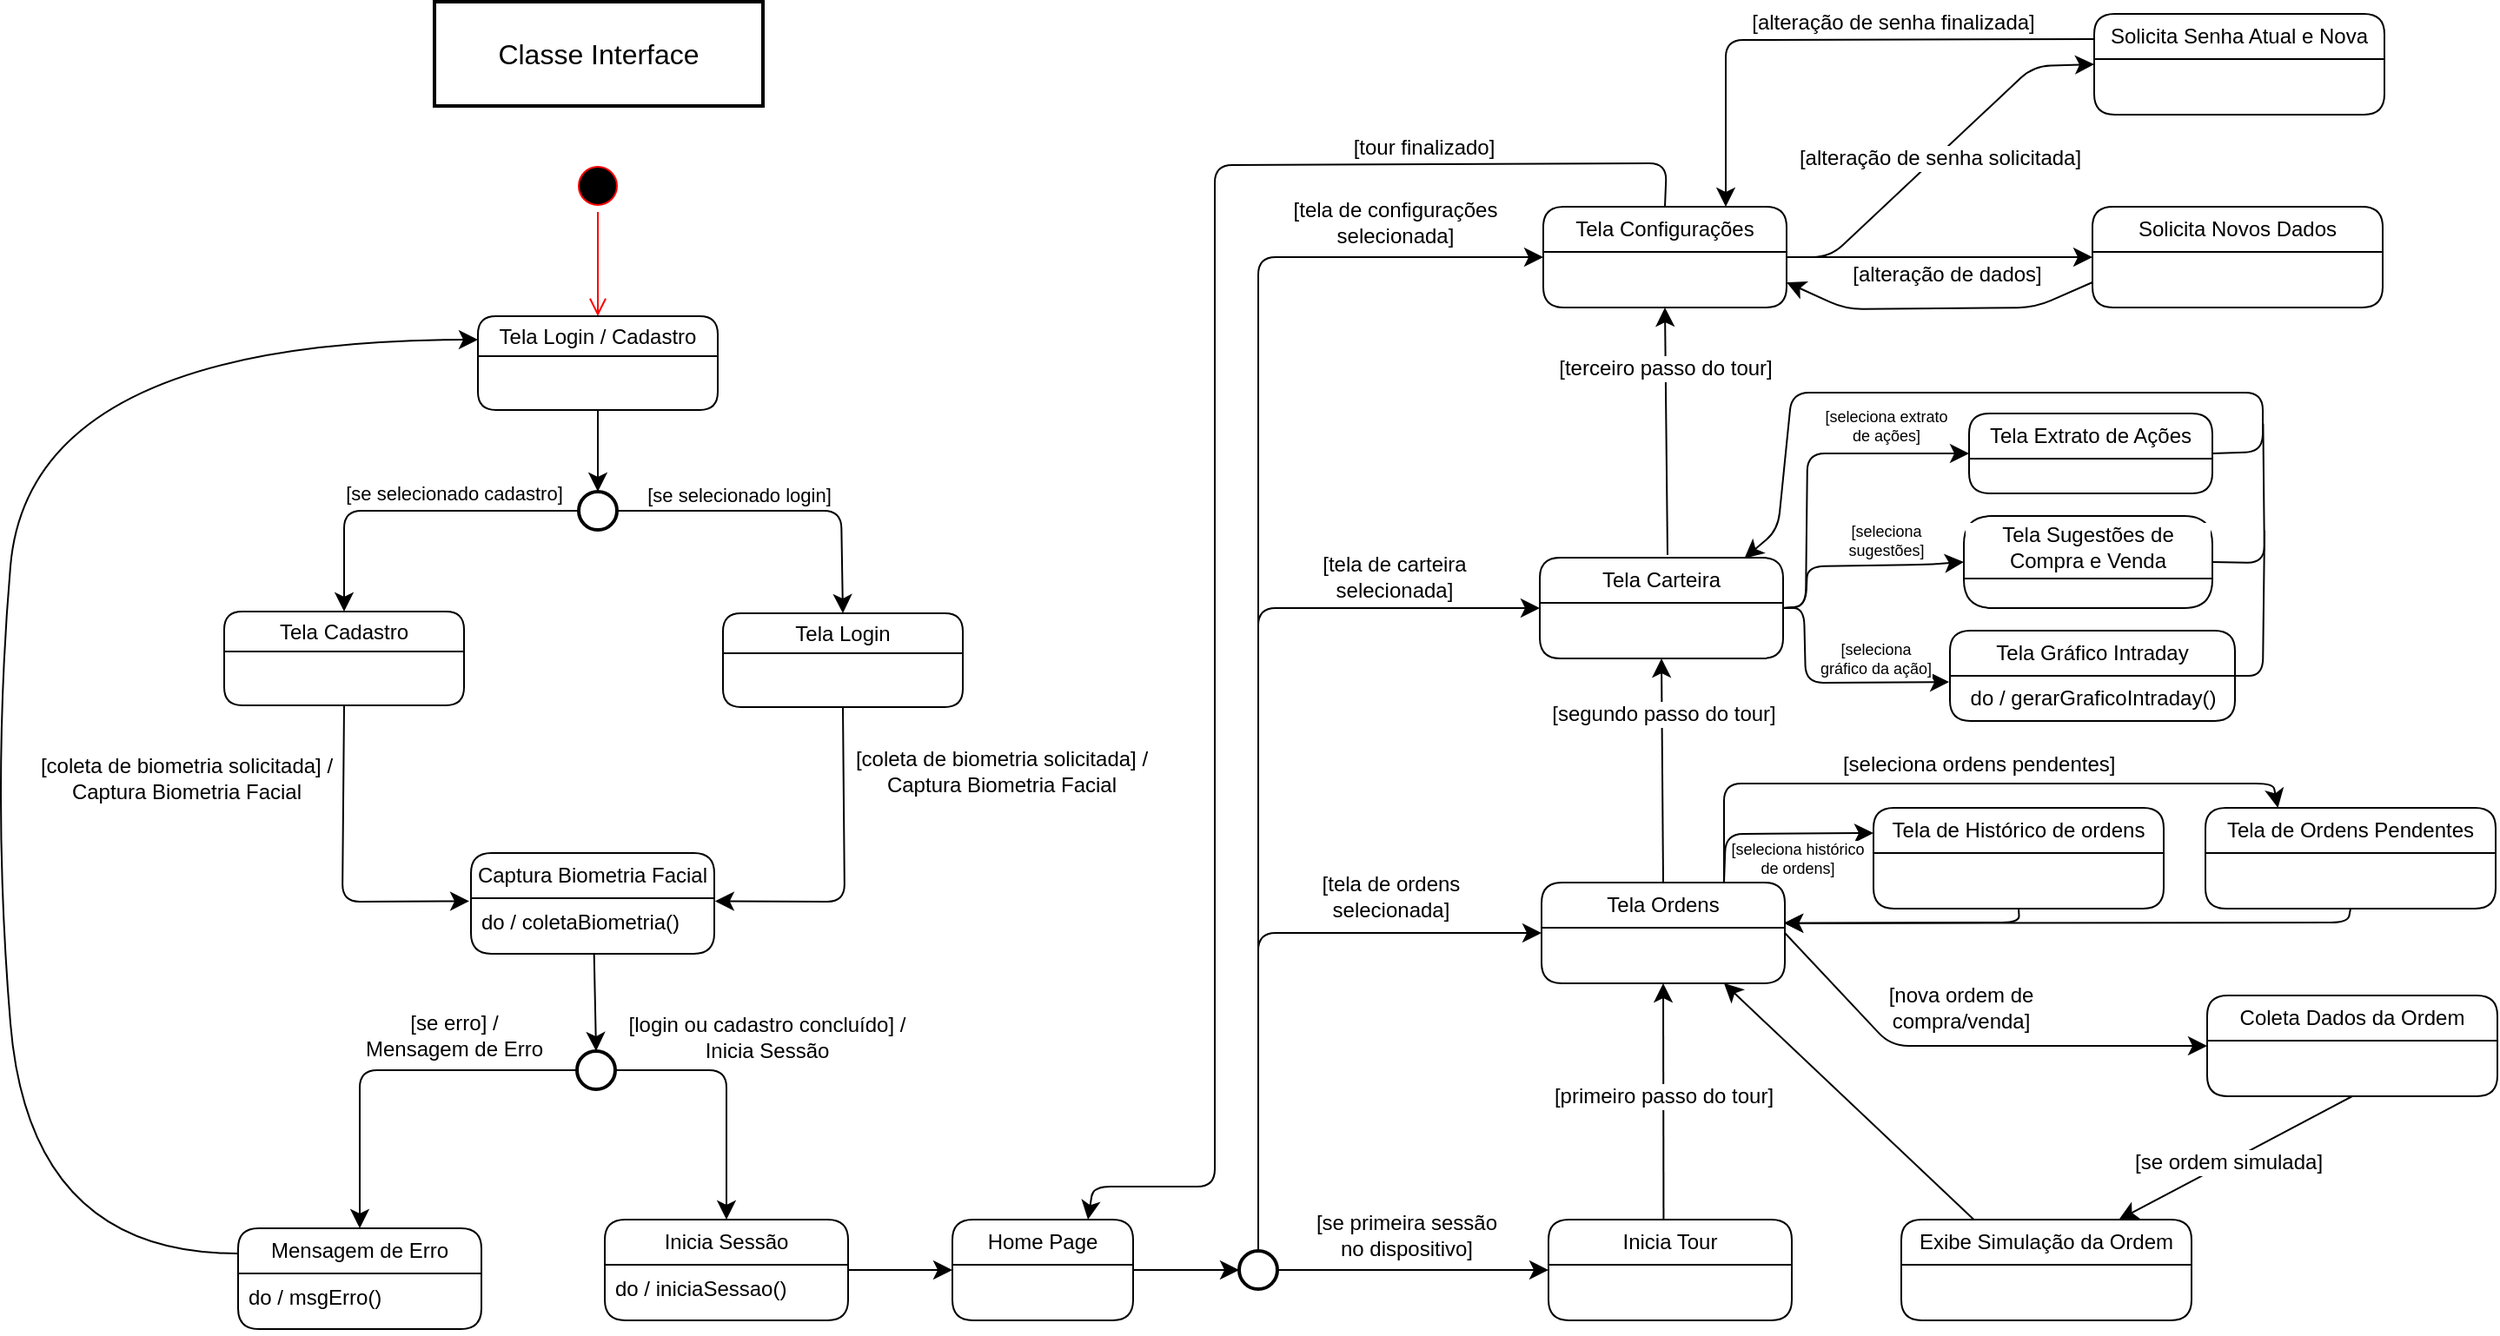 <mxfile version="24.7.17">
  <diagram name="Page-1" id="nLjIL5ShJ_EFC-3VaInb">
    <mxGraphModel dx="974" dy="737" grid="0" gridSize="10" guides="0" tooltips="1" connect="1" arrows="1" fold="1" page="0" pageScale="1" pageWidth="1920" pageHeight="1200" math="0" shadow="0">
      <root>
        <mxCell id="0" />
        <mxCell id="1" parent="0" />
        <mxCell id="wCkz0H7KtMYV56XHKhYk-1" value="&lt;font style=&quot;font-size: 16px;&quot;&gt;Classe Interface&lt;/font&gt;" style="rounded=0;whiteSpace=wrap;html=1;strokeWidth=2;" vertex="1" parent="1">
          <mxGeometry x="117" y="-103" width="189" height="60" as="geometry" />
        </mxCell>
        <mxCell id="wCkz0H7KtMYV56XHKhYk-2" value="" style="ellipse;html=1;shape=startState;fillColor=#000000;strokeColor=#ff0000;" vertex="1" parent="1">
          <mxGeometry x="196" y="-12" width="30" height="30" as="geometry" />
        </mxCell>
        <mxCell id="wCkz0H7KtMYV56XHKhYk-3" value="" style="edgeStyle=orthogonalEdgeStyle;html=1;verticalAlign=bottom;endArrow=open;endSize=8;strokeColor=#ff0000;rounded=0;fontSize=12;curved=1;" edge="1" source="wCkz0H7KtMYV56XHKhYk-2" parent="1">
          <mxGeometry relative="1" as="geometry">
            <mxPoint x="211" y="78" as="targetPoint" />
          </mxGeometry>
        </mxCell>
        <mxCell id="wCkz0H7KtMYV56XHKhYk-15" style="edgeStyle=none;curved=1;rounded=0;orthogonalLoop=1;jettySize=auto;html=1;exitX=0.5;exitY=1;exitDx=0;exitDy=0;entryX=0.5;entryY=0;entryDx=0;entryDy=0;fontSize=12;startSize=8;endSize=8;" edge="1" parent="1" source="wCkz0H7KtMYV56XHKhYk-10" target="wCkz0H7KtMYV56XHKhYk-14">
          <mxGeometry relative="1" as="geometry" />
        </mxCell>
        <mxCell id="wCkz0H7KtMYV56XHKhYk-10" value="Tela Login / Cadastro" style="swimlane;fontStyle=0;childLayout=stackLayout;horizontal=1;startSize=23;fillColor=none;horizontalStack=0;resizeParent=1;resizeParentMax=0;resizeLast=0;collapsible=1;marginBottom=0;whiteSpace=wrap;html=1;rounded=1;" vertex="1" parent="1">
          <mxGeometry x="142" y="78" width="138" height="54" as="geometry" />
        </mxCell>
        <mxCell id="wCkz0H7KtMYV56XHKhYk-21" style="edgeStyle=none;curved=0;rounded=1;orthogonalLoop=1;jettySize=auto;html=1;exitX=1;exitY=0.5;exitDx=0;exitDy=0;entryX=0.5;entryY=0;entryDx=0;entryDy=0;fontSize=12;startSize=8;endSize=8;" edge="1" parent="1" source="wCkz0H7KtMYV56XHKhYk-14" target="wCkz0H7KtMYV56XHKhYk-16">
          <mxGeometry relative="1" as="geometry">
            <Array as="points">
              <mxPoint x="351" y="190" />
            </Array>
          </mxGeometry>
        </mxCell>
        <mxCell id="wCkz0H7KtMYV56XHKhYk-22" style="edgeStyle=none;curved=0;rounded=1;orthogonalLoop=1;jettySize=auto;html=1;exitX=0;exitY=0.5;exitDx=0;exitDy=0;entryX=0.5;entryY=0;entryDx=0;entryDy=0;fontSize=12;startSize=8;endSize=8;" edge="1" parent="1" source="wCkz0H7KtMYV56XHKhYk-14" target="wCkz0H7KtMYV56XHKhYk-17">
          <mxGeometry relative="1" as="geometry">
            <Array as="points">
              <mxPoint x="65" y="190" />
            </Array>
          </mxGeometry>
        </mxCell>
        <mxCell id="wCkz0H7KtMYV56XHKhYk-14" value="" style="ellipse;whiteSpace=wrap;html=1;aspect=fixed;strokeWidth=2;" vertex="1" parent="1">
          <mxGeometry x="200" y="179" width="22" height="22" as="geometry" />
        </mxCell>
        <mxCell id="wCkz0H7KtMYV56XHKhYk-16" value="Tela Login" style="swimlane;fontStyle=0;childLayout=stackLayout;horizontal=1;startSize=23;fillColor=none;horizontalStack=0;resizeParent=1;resizeParentMax=0;resizeLast=0;collapsible=1;marginBottom=0;whiteSpace=wrap;html=1;rounded=1;" vertex="1" parent="1">
          <mxGeometry x="283" y="249" width="138" height="54" as="geometry" />
        </mxCell>
        <mxCell id="wCkz0H7KtMYV56XHKhYk-17" value="Tela Cadastro" style="swimlane;fontStyle=0;childLayout=stackLayout;horizontal=1;startSize=23;fillColor=none;horizontalStack=0;resizeParent=1;resizeParentMax=0;resizeLast=0;collapsible=1;marginBottom=0;whiteSpace=wrap;html=1;rounded=1;" vertex="1" parent="1">
          <mxGeometry x="-4" y="248" width="138" height="54" as="geometry" />
        </mxCell>
        <mxCell id="wCkz0H7KtMYV56XHKhYk-20" value="[se selecionado cadastro]" style="text;html=1;align=center;verticalAlign=middle;resizable=0;points=[];autosize=1;strokeColor=none;fillColor=none;fontSize=11;" vertex="1" parent="1">
          <mxGeometry x="56" y="167" width="143" height="25" as="geometry" />
        </mxCell>
        <mxCell id="wCkz0H7KtMYV56XHKhYk-23" value="[se selecionado login]" style="text;html=1;align=center;verticalAlign=middle;resizable=0;points=[];autosize=1;strokeColor=none;fillColor=none;fontSize=11;" vertex="1" parent="1">
          <mxGeometry x="230" y="168" width="124" height="25" as="geometry" />
        </mxCell>
        <mxCell id="wCkz0H7KtMYV56XHKhYk-25" value="Captura Biometria Facial" style="swimlane;fontStyle=0;childLayout=stackLayout;horizontal=1;startSize=26;fillColor=none;horizontalStack=0;resizeParent=1;resizeParentMax=0;resizeLast=0;collapsible=1;marginBottom=0;whiteSpace=wrap;html=1;fontFamily=Helvetica;fontSize=12;fontColor=default;labelBackgroundColor=default;rounded=1;" vertex="1" parent="1">
          <mxGeometry x="138" y="387" width="140" height="58" as="geometry" />
        </mxCell>
        <mxCell id="wCkz0H7KtMYV56XHKhYk-28" value="do / coletaBiometria()" style="text;strokeColor=none;fillColor=none;align=left;verticalAlign=top;spacingLeft=4;spacingRight=4;overflow=hidden;rotatable=0;points=[[0,0.5],[1,0.5]];portConstraint=eastwest;whiteSpace=wrap;html=1;fontFamily=Helvetica;fontSize=12;fontColor=default;labelBackgroundColor=default;" vertex="1" parent="wCkz0H7KtMYV56XHKhYk-25">
          <mxGeometry y="26" width="140" height="32" as="geometry" />
        </mxCell>
        <mxCell id="wCkz0H7KtMYV56XHKhYk-29" style="edgeStyle=none;shape=connector;curved=0;rounded=1;orthogonalLoop=1;jettySize=auto;html=1;exitX=0.5;exitY=1;exitDx=0;exitDy=0;entryX=-0.007;entryY=0.054;entryDx=0;entryDy=0;entryPerimeter=0;strokeColor=default;align=center;verticalAlign=middle;fontFamily=Helvetica;fontSize=12;fontColor=default;labelBackgroundColor=default;startSize=8;endArrow=classic;endSize=8;" edge="1" parent="1" source="wCkz0H7KtMYV56XHKhYk-17" target="wCkz0H7KtMYV56XHKhYk-28">
          <mxGeometry relative="1" as="geometry">
            <Array as="points">
              <mxPoint x="64" y="415" />
            </Array>
          </mxGeometry>
        </mxCell>
        <mxCell id="wCkz0H7KtMYV56XHKhYk-30" style="edgeStyle=none;shape=connector;curved=0;rounded=1;orthogonalLoop=1;jettySize=auto;html=1;exitX=0.5;exitY=1;exitDx=0;exitDy=0;entryX=1.003;entryY=0.054;entryDx=0;entryDy=0;entryPerimeter=0;strokeColor=default;align=center;verticalAlign=middle;fontFamily=Helvetica;fontSize=12;fontColor=default;labelBackgroundColor=default;startSize=8;endArrow=classic;endSize=8;" edge="1" parent="1" source="wCkz0H7KtMYV56XHKhYk-16" target="wCkz0H7KtMYV56XHKhYk-28">
          <mxGeometry relative="1" as="geometry">
            <Array as="points">
              <mxPoint x="353" y="415" />
            </Array>
          </mxGeometry>
        </mxCell>
        <mxCell id="wCkz0H7KtMYV56XHKhYk-31" value="[coleta de biometria solicitada] / Captura Biometria Facial" style="text;html=1;align=center;verticalAlign=middle;whiteSpace=wrap;rounded=0;fontSize=12;fontFamily=Helvetica;fontColor=default;labelBackgroundColor=default;" vertex="1" parent="1">
          <mxGeometry x="-112" y="329" width="173" height="30" as="geometry" />
        </mxCell>
        <mxCell id="wCkz0H7KtMYV56XHKhYk-32" value="[coleta de biometria solicitada] / Captura Biometria Facial" style="text;html=1;align=center;verticalAlign=middle;whiteSpace=wrap;rounded=0;fontSize=12;fontFamily=Helvetica;fontColor=default;labelBackgroundColor=default;" vertex="1" parent="1">
          <mxGeometry x="357" y="325" width="173" height="30" as="geometry" />
        </mxCell>
        <mxCell id="wCkz0H7KtMYV56XHKhYk-61" style="edgeStyle=none;shape=connector;curved=0;rounded=1;orthogonalLoop=1;jettySize=auto;html=1;exitX=1;exitY=0.5;exitDx=0;exitDy=0;entryX=0;entryY=0.5;entryDx=0;entryDy=0;strokeColor=default;align=center;verticalAlign=middle;fontFamily=Helvetica;fontSize=12;fontColor=default;labelBackgroundColor=default;startSize=8;endArrow=classic;endSize=8;" edge="1" parent="1" source="wCkz0H7KtMYV56XHKhYk-33" target="wCkz0H7KtMYV56XHKhYk-57">
          <mxGeometry relative="1" as="geometry" />
        </mxCell>
        <mxCell id="wCkz0H7KtMYV56XHKhYk-33" value="Inicia Sessão" style="swimlane;fontStyle=0;childLayout=stackLayout;horizontal=1;startSize=26;fillColor=none;horizontalStack=0;resizeParent=1;resizeParentMax=0;resizeLast=0;collapsible=1;marginBottom=0;whiteSpace=wrap;html=1;fontFamily=Helvetica;fontSize=12;fontColor=default;labelBackgroundColor=default;rounded=1;" vertex="1" parent="1">
          <mxGeometry x="215" y="598" width="140" height="58" as="geometry" />
        </mxCell>
        <mxCell id="wCkz0H7KtMYV56XHKhYk-34" value="do / iniciaSessao()" style="text;strokeColor=none;fillColor=none;align=left;verticalAlign=top;spacingLeft=4;spacingRight=4;overflow=hidden;rotatable=0;points=[[0,0.5],[1,0.5]];portConstraint=eastwest;whiteSpace=wrap;html=1;fontFamily=Helvetica;fontSize=12;fontColor=default;labelBackgroundColor=default;" vertex="1" parent="wCkz0H7KtMYV56XHKhYk-33">
          <mxGeometry y="26" width="140" height="32" as="geometry" />
        </mxCell>
        <mxCell id="wCkz0H7KtMYV56XHKhYk-36" value="[login ou cadastro concluído] /&lt;div&gt;Inicia Sessão&lt;/div&gt;" style="text;html=1;align=center;verticalAlign=middle;whiteSpace=wrap;rounded=0;fontSize=12;fontFamily=Helvetica;fontColor=default;labelBackgroundColor=default;" vertex="1" parent="1">
          <mxGeometry x="225" y="478" width="167" height="30" as="geometry" />
        </mxCell>
        <mxCell id="wCkz0H7KtMYV56XHKhYk-44" style="edgeStyle=none;shape=connector;curved=1;rounded=0;orthogonalLoop=1;jettySize=auto;html=1;exitX=0;exitY=0.25;exitDx=0;exitDy=0;entryX=0;entryY=0.25;entryDx=0;entryDy=0;strokeColor=default;align=center;verticalAlign=middle;fontFamily=Helvetica;fontSize=12;fontColor=default;labelBackgroundColor=default;startSize=8;endArrow=classic;endSize=8;" edge="1" parent="1" source="wCkz0H7KtMYV56XHKhYk-37" target="wCkz0H7KtMYV56XHKhYk-10">
          <mxGeometry relative="1" as="geometry">
            <Array as="points">
              <mxPoint x="-116" y="618" />
              <mxPoint x="-138" y="352" />
              <mxPoint x="-116" y="92" />
            </Array>
          </mxGeometry>
        </mxCell>
        <mxCell id="wCkz0H7KtMYV56XHKhYk-37" value="Mensagem de Erro" style="swimlane;fontStyle=0;childLayout=stackLayout;horizontal=1;startSize=26;fillColor=none;horizontalStack=0;resizeParent=1;resizeParentMax=0;resizeLast=0;collapsible=1;marginBottom=0;whiteSpace=wrap;html=1;fontFamily=Helvetica;fontSize=12;fontColor=default;labelBackgroundColor=default;rounded=1;" vertex="1" parent="1">
          <mxGeometry x="4" y="603" width="140" height="58" as="geometry" />
        </mxCell>
        <mxCell id="wCkz0H7KtMYV56XHKhYk-38" value="do / msgErro()" style="text;strokeColor=none;fillColor=none;align=left;verticalAlign=top;spacingLeft=4;spacingRight=4;overflow=hidden;rotatable=0;points=[[0,0.5],[1,0.5]];portConstraint=eastwest;whiteSpace=wrap;html=1;fontFamily=Helvetica;fontSize=12;fontColor=default;labelBackgroundColor=default;" vertex="1" parent="wCkz0H7KtMYV56XHKhYk-37">
          <mxGeometry y="26" width="140" height="32" as="geometry" />
        </mxCell>
        <mxCell id="wCkz0H7KtMYV56XHKhYk-41" style="edgeStyle=none;shape=connector;curved=0;rounded=1;orthogonalLoop=1;jettySize=auto;html=1;exitX=0;exitY=0.5;exitDx=0;exitDy=0;entryX=0.5;entryY=0;entryDx=0;entryDy=0;strokeColor=default;align=center;verticalAlign=middle;fontFamily=Helvetica;fontSize=12;fontColor=default;labelBackgroundColor=default;startSize=8;endArrow=classic;endSize=8;" edge="1" parent="1" source="wCkz0H7KtMYV56XHKhYk-39" target="wCkz0H7KtMYV56XHKhYk-37">
          <mxGeometry relative="1" as="geometry">
            <Array as="points">
              <mxPoint x="74" y="512" />
            </Array>
          </mxGeometry>
        </mxCell>
        <mxCell id="wCkz0H7KtMYV56XHKhYk-42" style="edgeStyle=none;shape=connector;curved=0;rounded=1;orthogonalLoop=1;jettySize=auto;html=1;exitX=1;exitY=0.5;exitDx=0;exitDy=0;entryX=0.5;entryY=0;entryDx=0;entryDy=0;strokeColor=default;align=center;verticalAlign=middle;fontFamily=Helvetica;fontSize=12;fontColor=default;labelBackgroundColor=default;startSize=8;endArrow=classic;endSize=8;" edge="1" parent="1" source="wCkz0H7KtMYV56XHKhYk-39" target="wCkz0H7KtMYV56XHKhYk-33">
          <mxGeometry relative="1" as="geometry">
            <Array as="points">
              <mxPoint x="285" y="512" />
            </Array>
          </mxGeometry>
        </mxCell>
        <mxCell id="wCkz0H7KtMYV56XHKhYk-39" value="" style="ellipse;whiteSpace=wrap;html=1;aspect=fixed;strokeWidth=2;" vertex="1" parent="1">
          <mxGeometry x="199" y="501" width="22" height="22" as="geometry" />
        </mxCell>
        <mxCell id="wCkz0H7KtMYV56XHKhYk-40" style="edgeStyle=none;shape=connector;curved=0;rounded=1;orthogonalLoop=1;jettySize=auto;html=1;exitX=0.506;exitY=1.006;exitDx=0;exitDy=0;entryX=0.5;entryY=0;entryDx=0;entryDy=0;strokeColor=default;align=center;verticalAlign=middle;fontFamily=Helvetica;fontSize=12;fontColor=default;labelBackgroundColor=default;startSize=8;endArrow=classic;endSize=8;exitPerimeter=0;" edge="1" parent="1" source="wCkz0H7KtMYV56XHKhYk-28" target="wCkz0H7KtMYV56XHKhYk-39">
          <mxGeometry relative="1" as="geometry" />
        </mxCell>
        <mxCell id="wCkz0H7KtMYV56XHKhYk-43" value="[se erro] /&lt;div&gt;Mensagem de Erro&lt;/div&gt;" style="text;html=1;align=center;verticalAlign=middle;whiteSpace=wrap;rounded=0;fontSize=12;fontFamily=Helvetica;fontColor=default;labelBackgroundColor=default;" vertex="1" parent="1">
          <mxGeometry x="67" y="477" width="123" height="30" as="geometry" />
        </mxCell>
        <mxCell id="wCkz0H7KtMYV56XHKhYk-55" style="edgeStyle=none;shape=connector;curved=0;rounded=1;orthogonalLoop=1;jettySize=auto;html=1;exitX=1;exitY=0.5;exitDx=0;exitDy=0;entryX=0;entryY=0.5;entryDx=0;entryDy=0;strokeColor=default;align=center;verticalAlign=middle;fontFamily=Helvetica;fontSize=12;fontColor=default;labelBackgroundColor=default;startSize=8;endArrow=classic;endSize=8;" edge="1" parent="1" source="wCkz0H7KtMYV56XHKhYk-48" target="wCkz0H7KtMYV56XHKhYk-54">
          <mxGeometry relative="1" as="geometry" />
        </mxCell>
        <mxCell id="wCkz0H7KtMYV56XHKhYk-62" style="edgeStyle=none;shape=connector;curved=0;rounded=1;orthogonalLoop=1;jettySize=auto;html=1;exitX=0.5;exitY=0;exitDx=0;exitDy=0;entryX=0;entryY=0.5;entryDx=0;entryDy=0;strokeColor=default;align=center;verticalAlign=middle;fontFamily=Helvetica;fontSize=12;fontColor=default;labelBackgroundColor=default;startSize=8;endArrow=classic;endSize=8;" edge="1" parent="1" source="wCkz0H7KtMYV56XHKhYk-48" target="wCkz0H7KtMYV56XHKhYk-53">
          <mxGeometry relative="1" as="geometry">
            <Array as="points">
              <mxPoint x="591" y="433" />
            </Array>
          </mxGeometry>
        </mxCell>
        <mxCell id="wCkz0H7KtMYV56XHKhYk-63" style="edgeStyle=none;shape=connector;curved=0;rounded=1;orthogonalLoop=1;jettySize=auto;html=1;exitX=0.5;exitY=0;exitDx=0;exitDy=0;entryX=0;entryY=0.5;entryDx=0;entryDy=0;strokeColor=default;align=center;verticalAlign=middle;fontFamily=Helvetica;fontSize=12;fontColor=default;labelBackgroundColor=default;startSize=8;endArrow=classic;endSize=8;" edge="1" parent="1" source="wCkz0H7KtMYV56XHKhYk-48" target="wCkz0H7KtMYV56XHKhYk-52">
          <mxGeometry relative="1" as="geometry">
            <Array as="points">
              <mxPoint x="591" y="246" />
            </Array>
          </mxGeometry>
        </mxCell>
        <mxCell id="wCkz0H7KtMYV56XHKhYk-64" style="edgeStyle=none;shape=connector;curved=0;rounded=1;orthogonalLoop=1;jettySize=auto;html=1;exitX=0.5;exitY=0;exitDx=0;exitDy=0;entryX=0;entryY=0.5;entryDx=0;entryDy=0;strokeColor=default;align=center;verticalAlign=middle;fontFamily=Helvetica;fontSize=12;fontColor=default;labelBackgroundColor=default;startSize=8;endArrow=classic;endSize=8;" edge="1" parent="1" source="wCkz0H7KtMYV56XHKhYk-48" target="wCkz0H7KtMYV56XHKhYk-50">
          <mxGeometry relative="1" as="geometry">
            <Array as="points">
              <mxPoint x="591" y="44" />
            </Array>
          </mxGeometry>
        </mxCell>
        <mxCell id="wCkz0H7KtMYV56XHKhYk-48" value="" style="ellipse;whiteSpace=wrap;html=1;aspect=fixed;strokeWidth=2;" vertex="1" parent="1">
          <mxGeometry x="580" y="616" width="22" height="22" as="geometry" />
        </mxCell>
        <mxCell id="wCkz0H7KtMYV56XHKhYk-73" style="edgeStyle=none;shape=connector;curved=0;rounded=1;orthogonalLoop=1;jettySize=auto;html=1;exitX=0.5;exitY=0;exitDx=0;exitDy=0;entryX=0.75;entryY=0;entryDx=0;entryDy=0;strokeColor=default;align=center;verticalAlign=middle;fontFamily=Helvetica;fontSize=12;fontColor=default;labelBackgroundColor=default;startSize=8;endArrow=classic;endSize=8;" edge="1" parent="1" source="wCkz0H7KtMYV56XHKhYk-50" target="wCkz0H7KtMYV56XHKhYk-57">
          <mxGeometry relative="1" as="geometry">
            <Array as="points">
              <mxPoint x="826" y="-10" />
              <mxPoint x="566" y="-9" />
              <mxPoint x="566" y="579" />
              <mxPoint x="496" y="579" />
            </Array>
          </mxGeometry>
        </mxCell>
        <mxCell id="wCkz0H7KtMYV56XHKhYk-74" value="[tour finalizado]" style="edgeLabel;html=1;align=center;verticalAlign=middle;resizable=0;points=[];fontSize=12;fontFamily=Helvetica;fontColor=default;labelBackgroundColor=default;" vertex="1" connectable="0" parent="wCkz0H7KtMYV56XHKhYk-73">
          <mxGeometry x="-0.658" relative="1" as="geometry">
            <mxPoint x="-1" y="-10" as="offset" />
          </mxGeometry>
        </mxCell>
        <mxCell id="wCkz0H7KtMYV56XHKhYk-77" style="edgeStyle=none;shape=connector;curved=0;rounded=1;orthogonalLoop=1;jettySize=auto;html=1;exitX=1;exitY=0.5;exitDx=0;exitDy=0;entryX=0;entryY=0.5;entryDx=0;entryDy=0;strokeColor=default;align=center;verticalAlign=middle;fontFamily=Helvetica;fontSize=12;fontColor=default;labelBackgroundColor=default;startSize=8;endArrow=classic;endSize=8;" edge="1" parent="1" source="wCkz0H7KtMYV56XHKhYk-50" target="wCkz0H7KtMYV56XHKhYk-76">
          <mxGeometry relative="1" as="geometry">
            <Array as="points">
              <mxPoint x="920" y="44" />
              <mxPoint x="1037" y="-66" />
            </Array>
          </mxGeometry>
        </mxCell>
        <mxCell id="wCkz0H7KtMYV56XHKhYk-78" value="[alteração de senha solicitada]" style="edgeLabel;html=1;align=center;verticalAlign=middle;resizable=0;points=[];fontSize=12;fontFamily=Helvetica;fontColor=default;labelBackgroundColor=default;" vertex="1" connectable="0" parent="wCkz0H7KtMYV56XHKhYk-77">
          <mxGeometry x="0.024" y="2" relative="1" as="geometry">
            <mxPoint y="4" as="offset" />
          </mxGeometry>
        </mxCell>
        <mxCell id="wCkz0H7KtMYV56XHKhYk-82" style="edgeStyle=none;shape=connector;curved=0;rounded=1;orthogonalLoop=1;jettySize=auto;html=1;exitX=1;exitY=0.5;exitDx=0;exitDy=0;entryX=0;entryY=0.5;entryDx=0;entryDy=0;strokeColor=default;align=center;verticalAlign=middle;fontFamily=Helvetica;fontSize=12;fontColor=default;labelBackgroundColor=default;startSize=8;endArrow=classic;endSize=8;" edge="1" parent="1" source="wCkz0H7KtMYV56XHKhYk-50" target="wCkz0H7KtMYV56XHKhYk-81">
          <mxGeometry relative="1" as="geometry" />
        </mxCell>
        <mxCell id="wCkz0H7KtMYV56XHKhYk-50" value="Tela Configurações" style="swimlane;fontStyle=0;childLayout=stackLayout;horizontal=1;startSize=26;fillColor=none;horizontalStack=0;resizeParent=1;resizeParentMax=0;resizeLast=0;collapsible=1;marginBottom=0;whiteSpace=wrap;html=1;fontFamily=Helvetica;fontSize=12;fontColor=default;labelBackgroundColor=default;rounded=1;" vertex="1" parent="1">
          <mxGeometry x="755" y="15" width="140" height="58" as="geometry" />
        </mxCell>
        <mxCell id="wCkz0H7KtMYV56XHKhYk-71" style="edgeStyle=none;shape=connector;curved=0;rounded=1;orthogonalLoop=1;jettySize=auto;html=1;exitX=0.525;exitY=-0.026;exitDx=0;exitDy=0;entryX=0.5;entryY=1;entryDx=0;entryDy=0;strokeColor=default;align=center;verticalAlign=middle;fontFamily=Helvetica;fontSize=12;fontColor=default;labelBackgroundColor=default;startSize=8;endArrow=classic;endSize=8;exitPerimeter=0;" edge="1" parent="1" source="wCkz0H7KtMYV56XHKhYk-52" target="wCkz0H7KtMYV56XHKhYk-50">
          <mxGeometry relative="1" as="geometry" />
        </mxCell>
        <mxCell id="wCkz0H7KtMYV56XHKhYk-72" value="[terceiro passo do tour]" style="edgeLabel;html=1;align=center;verticalAlign=middle;resizable=0;points=[];fontSize=12;fontFamily=Helvetica;fontColor=default;labelBackgroundColor=default;" vertex="1" connectable="0" parent="wCkz0H7KtMYV56XHKhYk-71">
          <mxGeometry x="-0.004" y="1" relative="1" as="geometry">
            <mxPoint y="-37" as="offset" />
          </mxGeometry>
        </mxCell>
        <mxCell id="wCkz0H7KtMYV56XHKhYk-107" style="edgeStyle=none;shape=connector;curved=0;rounded=1;orthogonalLoop=1;jettySize=auto;html=1;exitX=1;exitY=0.5;exitDx=0;exitDy=0;entryX=0;entryY=0.5;entryDx=0;entryDy=0;strokeColor=default;align=center;verticalAlign=middle;fontFamily=Helvetica;fontSize=12;fontColor=default;labelBackgroundColor=default;startSize=8;endArrow=classic;endSize=8;" edge="1" parent="1" source="wCkz0H7KtMYV56XHKhYk-52" target="wCkz0H7KtMYV56XHKhYk-103">
          <mxGeometry relative="1" as="geometry">
            <Array as="points">
              <mxPoint x="906" y="245" />
              <mxPoint x="907" y="157" />
            </Array>
          </mxGeometry>
        </mxCell>
        <mxCell id="wCkz0H7KtMYV56XHKhYk-108" style="edgeStyle=none;shape=connector;curved=0;rounded=1;orthogonalLoop=1;jettySize=auto;html=1;exitX=1;exitY=0.5;exitDx=0;exitDy=0;entryX=0;entryY=0.5;entryDx=0;entryDy=0;strokeColor=default;align=center;verticalAlign=middle;fontFamily=Helvetica;fontSize=12;fontColor=default;labelBackgroundColor=default;startSize=8;endArrow=classic;endSize=8;" edge="1" parent="1" source="wCkz0H7KtMYV56XHKhYk-52" target="wCkz0H7KtMYV56XHKhYk-104">
          <mxGeometry relative="1" as="geometry">
            <Array as="points">
              <mxPoint x="906" y="245" />
              <mxPoint x="907" y="222" />
              <mxPoint x="976" y="221" />
            </Array>
          </mxGeometry>
        </mxCell>
        <mxCell id="wCkz0H7KtMYV56XHKhYk-52" value="Tela Carteira" style="swimlane;fontStyle=0;childLayout=stackLayout;horizontal=1;startSize=26;fillColor=none;horizontalStack=0;resizeParent=1;resizeParentMax=0;resizeLast=0;collapsible=1;marginBottom=0;whiteSpace=wrap;html=1;fontFamily=Helvetica;fontSize=12;fontColor=default;labelBackgroundColor=default;rounded=1;" vertex="1" parent="1">
          <mxGeometry x="753" y="217" width="140" height="58" as="geometry" />
        </mxCell>
        <mxCell id="wCkz0H7KtMYV56XHKhYk-68" style="edgeStyle=none;shape=connector;curved=0;rounded=1;orthogonalLoop=1;jettySize=auto;html=1;exitX=0.5;exitY=0;exitDx=0;exitDy=0;entryX=0.5;entryY=1;entryDx=0;entryDy=0;strokeColor=default;align=center;verticalAlign=middle;fontFamily=Helvetica;fontSize=12;fontColor=default;labelBackgroundColor=default;startSize=8;endArrow=classic;endSize=8;" edge="1" parent="1" source="wCkz0H7KtMYV56XHKhYk-53" target="wCkz0H7KtMYV56XHKhYk-52">
          <mxGeometry relative="1" as="geometry" />
        </mxCell>
        <mxCell id="wCkz0H7KtMYV56XHKhYk-70" value="[segundo passo do tour]" style="edgeLabel;html=1;align=center;verticalAlign=middle;resizable=0;points=[];fontSize=12;fontFamily=Helvetica;fontColor=default;labelBackgroundColor=default;" vertex="1" connectable="0" parent="wCkz0H7KtMYV56XHKhYk-68">
          <mxGeometry x="0.003" relative="1" as="geometry">
            <mxPoint y="-33" as="offset" />
          </mxGeometry>
        </mxCell>
        <mxCell id="wCkz0H7KtMYV56XHKhYk-89" style="edgeStyle=none;shape=connector;curved=0;rounded=1;orthogonalLoop=1;jettySize=auto;html=1;exitX=1;exitY=0.5;exitDx=0;exitDy=0;entryX=0;entryY=0.5;entryDx=0;entryDy=0;strokeColor=default;align=center;verticalAlign=middle;fontFamily=Helvetica;fontSize=12;fontColor=default;labelBackgroundColor=default;startSize=8;endArrow=classic;endSize=8;" edge="1" parent="1" source="wCkz0H7KtMYV56XHKhYk-53" target="wCkz0H7KtMYV56XHKhYk-88">
          <mxGeometry relative="1" as="geometry">
            <Array as="points">
              <mxPoint x="955" y="498" />
            </Array>
          </mxGeometry>
        </mxCell>
        <mxCell id="wCkz0H7KtMYV56XHKhYk-90" value="[nova ordem de&lt;div&gt;compra/venda]&lt;/div&gt;" style="edgeLabel;html=1;align=center;verticalAlign=middle;resizable=0;points=[];fontSize=12;fontFamily=Helvetica;fontColor=default;labelBackgroundColor=default;" vertex="1" connectable="0" parent="wCkz0H7KtMYV56XHKhYk-89">
          <mxGeometry x="-0.098" relative="1" as="geometry">
            <mxPoint x="6" y="-22" as="offset" />
          </mxGeometry>
        </mxCell>
        <mxCell id="wCkz0H7KtMYV56XHKhYk-97" style="edgeStyle=none;shape=connector;curved=0;rounded=1;orthogonalLoop=1;jettySize=auto;html=1;exitX=0.75;exitY=0;exitDx=0;exitDy=0;entryX=0;entryY=0.25;entryDx=0;entryDy=0;strokeColor=default;align=center;verticalAlign=middle;fontFamily=Helvetica;fontSize=12;fontColor=default;labelBackgroundColor=default;startSize=8;endArrow=classic;endSize=8;" edge="1" parent="1" source="wCkz0H7KtMYV56XHKhYk-53" target="wCkz0H7KtMYV56XHKhYk-96">
          <mxGeometry relative="1" as="geometry">
            <Array as="points">
              <mxPoint x="860" y="376" />
            </Array>
          </mxGeometry>
        </mxCell>
        <mxCell id="wCkz0H7KtMYV56XHKhYk-98" style="edgeStyle=none;shape=connector;curved=0;rounded=1;orthogonalLoop=1;jettySize=auto;html=1;exitX=0.75;exitY=0;exitDx=0;exitDy=0;entryX=0.25;entryY=0;entryDx=0;entryDy=0;strokeColor=default;align=center;verticalAlign=middle;fontFamily=Helvetica;fontSize=12;fontColor=default;labelBackgroundColor=default;startSize=8;endArrow=classic;endSize=8;" edge="1" parent="1" source="wCkz0H7KtMYV56XHKhYk-53" target="wCkz0H7KtMYV56XHKhYk-95">
          <mxGeometry relative="1" as="geometry">
            <Array as="points">
              <mxPoint x="859" y="347" />
              <mxPoint x="1175" y="347" />
            </Array>
          </mxGeometry>
        </mxCell>
        <mxCell id="wCkz0H7KtMYV56XHKhYk-53" value="Tela Ordens" style="swimlane;fontStyle=0;childLayout=stackLayout;horizontal=1;startSize=26;fillColor=none;horizontalStack=0;resizeParent=1;resizeParentMax=0;resizeLast=0;collapsible=1;marginBottom=0;whiteSpace=wrap;html=1;fontFamily=Helvetica;fontSize=12;fontColor=default;labelBackgroundColor=default;rounded=1;" vertex="1" parent="1">
          <mxGeometry x="754" y="404" width="140" height="58" as="geometry" />
        </mxCell>
        <mxCell id="wCkz0H7KtMYV56XHKhYk-65" style="edgeStyle=none;shape=connector;curved=0;rounded=1;orthogonalLoop=1;jettySize=auto;html=1;exitX=0.473;exitY=-0.008;exitDx=0;exitDy=0;entryX=0.5;entryY=1;entryDx=0;entryDy=0;strokeColor=default;align=center;verticalAlign=middle;fontFamily=Helvetica;fontSize=12;fontColor=default;labelBackgroundColor=default;startSize=8;endArrow=classic;endSize=8;exitPerimeter=0;" edge="1" parent="1" source="wCkz0H7KtMYV56XHKhYk-54" target="wCkz0H7KtMYV56XHKhYk-53">
          <mxGeometry relative="1" as="geometry" />
        </mxCell>
        <mxCell id="wCkz0H7KtMYV56XHKhYk-67" value="[primeiro passo do tour]" style="edgeLabel;html=1;align=center;verticalAlign=middle;resizable=0;points=[];fontSize=12;fontFamily=Helvetica;fontColor=default;labelBackgroundColor=default;" vertex="1" connectable="0" parent="wCkz0H7KtMYV56XHKhYk-65">
          <mxGeometry x="0.042" relative="1" as="geometry">
            <mxPoint as="offset" />
          </mxGeometry>
        </mxCell>
        <mxCell id="wCkz0H7KtMYV56XHKhYk-54" value="Inicia Tour" style="swimlane;fontStyle=0;childLayout=stackLayout;horizontal=1;startSize=26;fillColor=none;horizontalStack=0;resizeParent=1;resizeParentMax=0;resizeLast=0;collapsible=1;marginBottom=0;whiteSpace=wrap;html=1;fontFamily=Helvetica;fontSize=12;fontColor=default;labelBackgroundColor=default;rounded=1;" vertex="1" parent="1">
          <mxGeometry x="758" y="598" width="140" height="58" as="geometry" />
        </mxCell>
        <mxCell id="wCkz0H7KtMYV56XHKhYk-56" value="[se primeira sessão no dispositivo]" style="text;html=1;align=center;verticalAlign=middle;whiteSpace=wrap;rounded=0;fontSize=12;fontFamily=Helvetica;fontColor=default;labelBackgroundColor=default;" vertex="1" parent="1">
          <mxGeometry x="619" y="592" width="115" height="30" as="geometry" />
        </mxCell>
        <mxCell id="wCkz0H7KtMYV56XHKhYk-60" style="edgeStyle=none;shape=connector;curved=0;rounded=1;orthogonalLoop=1;jettySize=auto;html=1;exitX=1;exitY=0.5;exitDx=0;exitDy=0;entryX=0;entryY=0.5;entryDx=0;entryDy=0;strokeColor=default;align=center;verticalAlign=middle;fontFamily=Helvetica;fontSize=12;fontColor=default;labelBackgroundColor=default;startSize=8;endArrow=classic;endSize=8;" edge="1" parent="1" source="wCkz0H7KtMYV56XHKhYk-57" target="wCkz0H7KtMYV56XHKhYk-48">
          <mxGeometry relative="1" as="geometry" />
        </mxCell>
        <mxCell id="wCkz0H7KtMYV56XHKhYk-57" value="Home Page" style="swimlane;fontStyle=0;childLayout=stackLayout;horizontal=1;startSize=26;fillColor=none;horizontalStack=0;resizeParent=1;resizeParentMax=0;resizeLast=0;collapsible=1;marginBottom=0;whiteSpace=wrap;html=1;fontFamily=Helvetica;fontSize=12;fontColor=default;labelBackgroundColor=default;rounded=1;" vertex="1" parent="1">
          <mxGeometry x="415" y="598" width="104" height="58" as="geometry" />
        </mxCell>
        <mxCell id="wCkz0H7KtMYV56XHKhYk-79" style="edgeStyle=none;shape=connector;curved=0;rounded=1;orthogonalLoop=1;jettySize=auto;html=1;exitX=0;exitY=0.25;exitDx=0;exitDy=0;entryX=0.75;entryY=0;entryDx=0;entryDy=0;strokeColor=default;align=center;verticalAlign=middle;fontFamily=Helvetica;fontSize=12;fontColor=default;labelBackgroundColor=default;startSize=8;endArrow=classic;endSize=8;" edge="1" parent="1" source="wCkz0H7KtMYV56XHKhYk-76" target="wCkz0H7KtMYV56XHKhYk-50">
          <mxGeometry relative="1" as="geometry">
            <Array as="points">
              <mxPoint x="860" y="-81" />
            </Array>
          </mxGeometry>
        </mxCell>
        <mxCell id="wCkz0H7KtMYV56XHKhYk-80" value="[alteração de senha finalizada]" style="edgeLabel;html=1;align=center;verticalAlign=middle;resizable=0;points=[];fontSize=12;fontFamily=Helvetica;fontColor=default;labelBackgroundColor=default;" vertex="1" connectable="0" parent="wCkz0H7KtMYV56XHKhYk-79">
          <mxGeometry x="-0.054" relative="1" as="geometry">
            <mxPoint x="29" y="-10" as="offset" />
          </mxGeometry>
        </mxCell>
        <mxCell id="wCkz0H7KtMYV56XHKhYk-76" value="Solicita Senha Atual e Nova" style="swimlane;fontStyle=0;childLayout=stackLayout;horizontal=1;startSize=26;fillColor=none;horizontalStack=0;resizeParent=1;resizeParentMax=0;resizeLast=0;collapsible=1;marginBottom=0;whiteSpace=wrap;html=1;fontFamily=Helvetica;fontSize=12;fontColor=default;labelBackgroundColor=default;rounded=1;" vertex="1" parent="1">
          <mxGeometry x="1072" y="-96" width="167" height="58" as="geometry" />
        </mxCell>
        <mxCell id="wCkz0H7KtMYV56XHKhYk-84" style="edgeStyle=none;shape=connector;curved=0;rounded=1;orthogonalLoop=1;jettySize=auto;html=1;exitX=0;exitY=0.75;exitDx=0;exitDy=0;entryX=1;entryY=0.75;entryDx=0;entryDy=0;strokeColor=default;align=center;verticalAlign=middle;fontFamily=Helvetica;fontSize=12;fontColor=default;labelBackgroundColor=default;startSize=8;endArrow=classic;endSize=8;" edge="1" parent="1" source="wCkz0H7KtMYV56XHKhYk-81" target="wCkz0H7KtMYV56XHKhYk-50">
          <mxGeometry relative="1" as="geometry">
            <Array as="points">
              <mxPoint x="1038" y="73" />
              <mxPoint x="929" y="74" />
            </Array>
          </mxGeometry>
        </mxCell>
        <mxCell id="wCkz0H7KtMYV56XHKhYk-81" value="Solicita Novos Dados" style="swimlane;fontStyle=0;childLayout=stackLayout;horizontal=1;startSize=26;fillColor=none;horizontalStack=0;resizeParent=1;resizeParentMax=0;resizeLast=0;collapsible=1;marginBottom=0;whiteSpace=wrap;html=1;fontFamily=Helvetica;fontSize=12;fontColor=default;labelBackgroundColor=default;rounded=1;" vertex="1" parent="1">
          <mxGeometry x="1071" y="15" width="167" height="58" as="geometry" />
        </mxCell>
        <mxCell id="wCkz0H7KtMYV56XHKhYk-83" value="[alteração de dados]" style="edgeLabel;html=1;align=center;verticalAlign=middle;resizable=0;points=[];fontSize=12;fontFamily=Helvetica;fontColor=default;labelBackgroundColor=default;" vertex="1" connectable="0" parent="1">
          <mxGeometry x="986.998" y="54.002" as="geometry" />
        </mxCell>
        <mxCell id="wCkz0H7KtMYV56XHKhYk-85" value="[tela de ordens&lt;div&gt;selecionada]&lt;/div&gt;" style="text;html=1;align=center;verticalAlign=middle;whiteSpace=wrap;rounded=0;fontSize=12;fontFamily=Helvetica;fontColor=default;labelBackgroundColor=default;" vertex="1" parent="1">
          <mxGeometry x="610" y="397" width="115" height="30" as="geometry" />
        </mxCell>
        <mxCell id="wCkz0H7KtMYV56XHKhYk-86" value="[tela de carteira&lt;div&gt;selecionada]&lt;/div&gt;" style="text;html=1;align=center;verticalAlign=middle;whiteSpace=wrap;rounded=0;fontSize=12;fontFamily=Helvetica;fontColor=default;labelBackgroundColor=default;" vertex="1" parent="1">
          <mxGeometry x="612" y="213" width="115" height="30" as="geometry" />
        </mxCell>
        <mxCell id="wCkz0H7KtMYV56XHKhYk-87" value="[tela de configurações&lt;div&gt;selecionada]&lt;/div&gt;" style="text;html=1;align=center;verticalAlign=middle;whiteSpace=wrap;rounded=0;fontSize=12;fontFamily=Helvetica;fontColor=default;labelBackgroundColor=default;" vertex="1" parent="1">
          <mxGeometry x="606" y="9" width="128" height="30" as="geometry" />
        </mxCell>
        <mxCell id="wCkz0H7KtMYV56XHKhYk-92" style="edgeStyle=none;shape=connector;curved=0;rounded=1;orthogonalLoop=1;jettySize=auto;html=1;exitX=0.5;exitY=1;exitDx=0;exitDy=0;entryX=0.75;entryY=0;entryDx=0;entryDy=0;strokeColor=default;align=center;verticalAlign=middle;fontFamily=Helvetica;fontSize=12;fontColor=default;labelBackgroundColor=default;startSize=8;endArrow=classic;endSize=8;" edge="1" parent="1" source="wCkz0H7KtMYV56XHKhYk-88" target="wCkz0H7KtMYV56XHKhYk-91">
          <mxGeometry relative="1" as="geometry" />
        </mxCell>
        <mxCell id="wCkz0H7KtMYV56XHKhYk-93" value="[se ordem simulada]" style="edgeLabel;html=1;align=center;verticalAlign=middle;resizable=0;points=[];fontSize=12;fontFamily=Helvetica;fontColor=default;labelBackgroundColor=default;" vertex="1" connectable="0" parent="wCkz0H7KtMYV56XHKhYk-92">
          <mxGeometry x="0.064" relative="1" as="geometry">
            <mxPoint as="offset" />
          </mxGeometry>
        </mxCell>
        <mxCell id="wCkz0H7KtMYV56XHKhYk-88" value="Coleta Dados da Ordem" style="swimlane;fontStyle=0;childLayout=stackLayout;horizontal=1;startSize=26;fillColor=none;horizontalStack=0;resizeParent=1;resizeParentMax=0;resizeLast=0;collapsible=1;marginBottom=0;whiteSpace=wrap;html=1;fontFamily=Helvetica;fontSize=12;fontColor=default;labelBackgroundColor=default;rounded=1;" vertex="1" parent="1">
          <mxGeometry x="1137" y="469" width="167" height="58" as="geometry" />
        </mxCell>
        <mxCell id="wCkz0H7KtMYV56XHKhYk-94" style="edgeStyle=none;shape=connector;curved=0;rounded=1;orthogonalLoop=1;jettySize=auto;html=1;exitX=0.25;exitY=0;exitDx=0;exitDy=0;entryX=0.75;entryY=1;entryDx=0;entryDy=0;strokeColor=default;align=center;verticalAlign=middle;fontFamily=Helvetica;fontSize=12;fontColor=default;labelBackgroundColor=default;startSize=8;endArrow=classic;endSize=8;" edge="1" parent="1" source="wCkz0H7KtMYV56XHKhYk-91" target="wCkz0H7KtMYV56XHKhYk-53">
          <mxGeometry relative="1" as="geometry" />
        </mxCell>
        <mxCell id="wCkz0H7KtMYV56XHKhYk-91" value="Exibe Simulação da Ordem" style="swimlane;fontStyle=0;childLayout=stackLayout;horizontal=1;startSize=26;fillColor=none;horizontalStack=0;resizeParent=1;resizeParentMax=0;resizeLast=0;collapsible=1;marginBottom=0;whiteSpace=wrap;html=1;fontFamily=Helvetica;fontSize=12;fontColor=default;labelBackgroundColor=default;rounded=1;" vertex="1" parent="1">
          <mxGeometry x="961" y="598" width="167" height="58" as="geometry" />
        </mxCell>
        <mxCell id="wCkz0H7KtMYV56XHKhYk-95" value="Tela de Ordens Pendentes" style="swimlane;fontStyle=0;childLayout=stackLayout;horizontal=1;startSize=26;fillColor=none;horizontalStack=0;resizeParent=1;resizeParentMax=0;resizeLast=0;collapsible=1;marginBottom=0;whiteSpace=wrap;html=1;fontFamily=Helvetica;fontSize=12;fontColor=default;labelBackgroundColor=default;rounded=1;" vertex="1" parent="1">
          <mxGeometry x="1136" y="361" width="167" height="58" as="geometry" />
        </mxCell>
        <mxCell id="wCkz0H7KtMYV56XHKhYk-101" style="edgeStyle=none;shape=connector;curved=0;rounded=1;orthogonalLoop=1;jettySize=auto;html=1;exitX=0.5;exitY=1;exitDx=0;exitDy=0;entryX=0.997;entryY=0.403;entryDx=0;entryDy=0;strokeColor=default;align=center;verticalAlign=middle;fontFamily=Helvetica;fontSize=12;fontColor=default;labelBackgroundColor=default;startSize=8;endArrow=classic;endSize=8;entryPerimeter=0;" edge="1" parent="1" source="wCkz0H7KtMYV56XHKhYk-96" target="wCkz0H7KtMYV56XHKhYk-53">
          <mxGeometry relative="1" as="geometry">
            <Array as="points">
              <mxPoint x="1029" y="427" />
            </Array>
          </mxGeometry>
        </mxCell>
        <mxCell id="wCkz0H7KtMYV56XHKhYk-96" value="Tela de Histórico de ordens" style="swimlane;fontStyle=0;childLayout=stackLayout;horizontal=1;startSize=26;fillColor=none;horizontalStack=0;resizeParent=1;resizeParentMax=0;resizeLast=0;collapsible=1;marginBottom=0;whiteSpace=wrap;html=1;fontFamily=Helvetica;fontSize=12;fontColor=default;labelBackgroundColor=default;rounded=1;" vertex="1" parent="1">
          <mxGeometry x="945" y="361" width="167" height="58" as="geometry" />
        </mxCell>
        <mxCell id="wCkz0H7KtMYV56XHKhYk-99" value="[seleciona histórico&lt;div style=&quot;font-size: 9px;&quot;&gt;de ordens]&lt;/div&gt;" style="edgeLabel;html=1;align=center;verticalAlign=middle;resizable=0;points=[];fontSize=9;fontFamily=Helvetica;fontColor=default;labelBackgroundColor=default;" vertex="1" connectable="0" parent="1">
          <mxGeometry x="901.003" y="390" as="geometry" />
        </mxCell>
        <mxCell id="wCkz0H7KtMYV56XHKhYk-100" value="[seleciona ordens pendentes]&amp;nbsp;" style="edgeLabel;html=1;align=center;verticalAlign=middle;resizable=0;points=[];fontSize=12;fontFamily=Helvetica;fontColor=default;labelBackgroundColor=default;" vertex="1" connectable="0" parent="1">
          <mxGeometry x="1007.003" y="336" as="geometry" />
        </mxCell>
        <mxCell id="wCkz0H7KtMYV56XHKhYk-102" style="edgeStyle=none;shape=connector;curved=0;rounded=1;orthogonalLoop=1;jettySize=auto;html=1;exitX=0.5;exitY=1;exitDx=0;exitDy=0;entryX=0.997;entryY=0.403;entryDx=0;entryDy=0;entryPerimeter=0;strokeColor=default;align=center;verticalAlign=middle;fontFamily=Helvetica;fontSize=12;fontColor=default;labelBackgroundColor=default;startSize=8;endArrow=classic;endSize=8;" edge="1" parent="1" source="wCkz0H7KtMYV56XHKhYk-95" target="wCkz0H7KtMYV56XHKhYk-53">
          <mxGeometry relative="1" as="geometry">
            <Array as="points">
              <mxPoint x="1218" y="427" />
            </Array>
          </mxGeometry>
        </mxCell>
        <mxCell id="wCkz0H7KtMYV56XHKhYk-103" value="Tela Extrato de Ações" style="swimlane;fontStyle=0;childLayout=stackLayout;horizontal=1;startSize=26;fillColor=none;horizontalStack=0;resizeParent=1;resizeParentMax=0;resizeLast=0;collapsible=1;marginBottom=0;whiteSpace=wrap;html=1;fontFamily=Helvetica;fontSize=12;fontColor=default;labelBackgroundColor=default;rounded=1;" vertex="1" parent="1">
          <mxGeometry x="1000" y="134" width="140" height="46" as="geometry" />
        </mxCell>
        <mxCell id="wCkz0H7KtMYV56XHKhYk-115" style="edgeStyle=none;shape=connector;curved=0;rounded=1;orthogonalLoop=1;jettySize=auto;html=1;exitX=1;exitY=0.5;exitDx=0;exitDy=0;strokeColor=default;align=center;verticalAlign=middle;fontFamily=Helvetica;fontSize=12;fontColor=default;labelBackgroundColor=default;startSize=8;endArrow=none;endSize=8;endFill=0;" edge="1" parent="1" source="wCkz0H7KtMYV56XHKhYk-104">
          <mxGeometry relative="1" as="geometry">
            <mxPoint x="1169.2" y="139.8" as="targetPoint" />
            <Array as="points">
              <mxPoint x="1170" y="220" />
            </Array>
          </mxGeometry>
        </mxCell>
        <mxCell id="wCkz0H7KtMYV56XHKhYk-104" value="Tela Sugestões de Compra e Venda" style="swimlane;fontStyle=0;childLayout=stackLayout;horizontal=1;startSize=36;fillColor=none;horizontalStack=0;resizeParent=1;resizeParentMax=0;resizeLast=0;collapsible=1;marginBottom=0;whiteSpace=wrap;html=1;fontFamily=Helvetica;fontSize=12;fontColor=default;labelBackgroundColor=default;rounded=1;" vertex="1" parent="1">
          <mxGeometry x="997" y="193" width="143" height="53" as="geometry" />
        </mxCell>
        <mxCell id="wCkz0H7KtMYV56XHKhYk-116" style="edgeStyle=none;shape=connector;curved=0;rounded=1;orthogonalLoop=1;jettySize=auto;html=1;exitX=1;exitY=0.5;exitDx=0;exitDy=0;strokeColor=default;align=center;verticalAlign=middle;fontFamily=Helvetica;fontSize=12;fontColor=default;labelBackgroundColor=default;startSize=8;endArrow=none;endSize=8;endFill=0;" edge="1" parent="1" source="wCkz0H7KtMYV56XHKhYk-105">
          <mxGeometry relative="1" as="geometry">
            <mxPoint x="1170" y="201.4" as="targetPoint" />
            <Array as="points">
              <mxPoint x="1169" y="285" />
            </Array>
          </mxGeometry>
        </mxCell>
        <mxCell id="wCkz0H7KtMYV56XHKhYk-105" value="Tela Gráfico Intraday" style="swimlane;fontStyle=0;childLayout=stackLayout;horizontal=1;startSize=26;fillColor=none;horizontalStack=0;resizeParent=1;resizeParentMax=0;resizeLast=0;collapsible=1;marginBottom=0;whiteSpace=wrap;html=1;fontFamily=Helvetica;fontSize=12;fontColor=default;labelBackgroundColor=default;rounded=1;" vertex="1" parent="1">
          <mxGeometry x="989" y="259" width="164" height="52" as="geometry" />
        </mxCell>
        <mxCell id="wCkz0H7KtMYV56XHKhYk-106" value="do / gerarGraficoIntraday()" style="text;html=1;align=center;verticalAlign=middle;resizable=0;points=[];autosize=1;strokeColor=none;fillColor=none;fontSize=12;fontFamily=Helvetica;fontColor=default;labelBackgroundColor=default;" vertex="1" parent="wCkz0H7KtMYV56XHKhYk-105">
          <mxGeometry y="26" width="164" height="26" as="geometry" />
        </mxCell>
        <mxCell id="wCkz0H7KtMYV56XHKhYk-109" style="edgeStyle=none;shape=connector;curved=0;rounded=1;orthogonalLoop=1;jettySize=auto;html=1;exitX=1;exitY=0.5;exitDx=0;exitDy=0;entryX=-0.003;entryY=0.136;entryDx=0;entryDy=0;entryPerimeter=0;strokeColor=default;align=center;verticalAlign=middle;fontFamily=Helvetica;fontSize=12;fontColor=default;labelBackgroundColor=default;startSize=8;endArrow=classic;endSize=8;" edge="1" parent="1" source="wCkz0H7KtMYV56XHKhYk-52" target="wCkz0H7KtMYV56XHKhYk-106">
          <mxGeometry relative="1" as="geometry">
            <Array as="points">
              <mxPoint x="905" y="246" />
              <mxPoint x="906" y="289" />
            </Array>
          </mxGeometry>
        </mxCell>
        <mxCell id="wCkz0H7KtMYV56XHKhYk-110" value="[seleciona extrato&lt;div&gt;de ações]&lt;/div&gt;" style="edgeLabel;html=1;align=center;verticalAlign=middle;resizable=0;points=[];fontSize=9;fontFamily=Helvetica;fontColor=default;labelBackgroundColor=default;" vertex="1" connectable="0" parent="1">
          <mxGeometry x="952.003" y="141" as="geometry" />
        </mxCell>
        <mxCell id="wCkz0H7KtMYV56XHKhYk-111" value="[seleciona&lt;div&gt;sugestões]&lt;/div&gt;" style="edgeLabel;html=1;align=center;verticalAlign=middle;resizable=0;points=[];fontSize=9;fontFamily=Helvetica;fontColor=default;labelBackgroundColor=default;" vertex="1" connectable="0" parent="1">
          <mxGeometry x="952.003" y="207" as="geometry" />
        </mxCell>
        <mxCell id="wCkz0H7KtMYV56XHKhYk-112" value="[seleciona&lt;div&gt;gráfico da ação]&lt;/div&gt;" style="edgeLabel;html=1;align=center;verticalAlign=middle;resizable=0;points=[];fontSize=9;fontFamily=Helvetica;fontColor=default;labelBackgroundColor=default;" vertex="1" connectable="0" parent="1">
          <mxGeometry x="946.003" y="275" as="geometry" />
        </mxCell>
        <mxCell id="wCkz0H7KtMYV56XHKhYk-113" style="edgeStyle=none;shape=connector;curved=0;rounded=1;orthogonalLoop=1;jettySize=auto;html=1;exitX=1;exitY=0.5;exitDx=0;exitDy=0;entryX=0.841;entryY=0.007;entryDx=0;entryDy=0;entryPerimeter=0;strokeColor=default;align=center;verticalAlign=middle;fontFamily=Helvetica;fontSize=12;fontColor=default;labelBackgroundColor=default;startSize=8;endArrow=classic;endSize=8;" edge="1" parent="1" source="wCkz0H7KtMYV56XHKhYk-103" target="wCkz0H7KtMYV56XHKhYk-52">
          <mxGeometry relative="1" as="geometry">
            <Array as="points">
              <mxPoint x="1169" y="156" />
              <mxPoint x="1169" y="122" />
              <mxPoint x="898" y="122" />
              <mxPoint x="890" y="201" />
            </Array>
          </mxGeometry>
        </mxCell>
      </root>
    </mxGraphModel>
  </diagram>
</mxfile>
